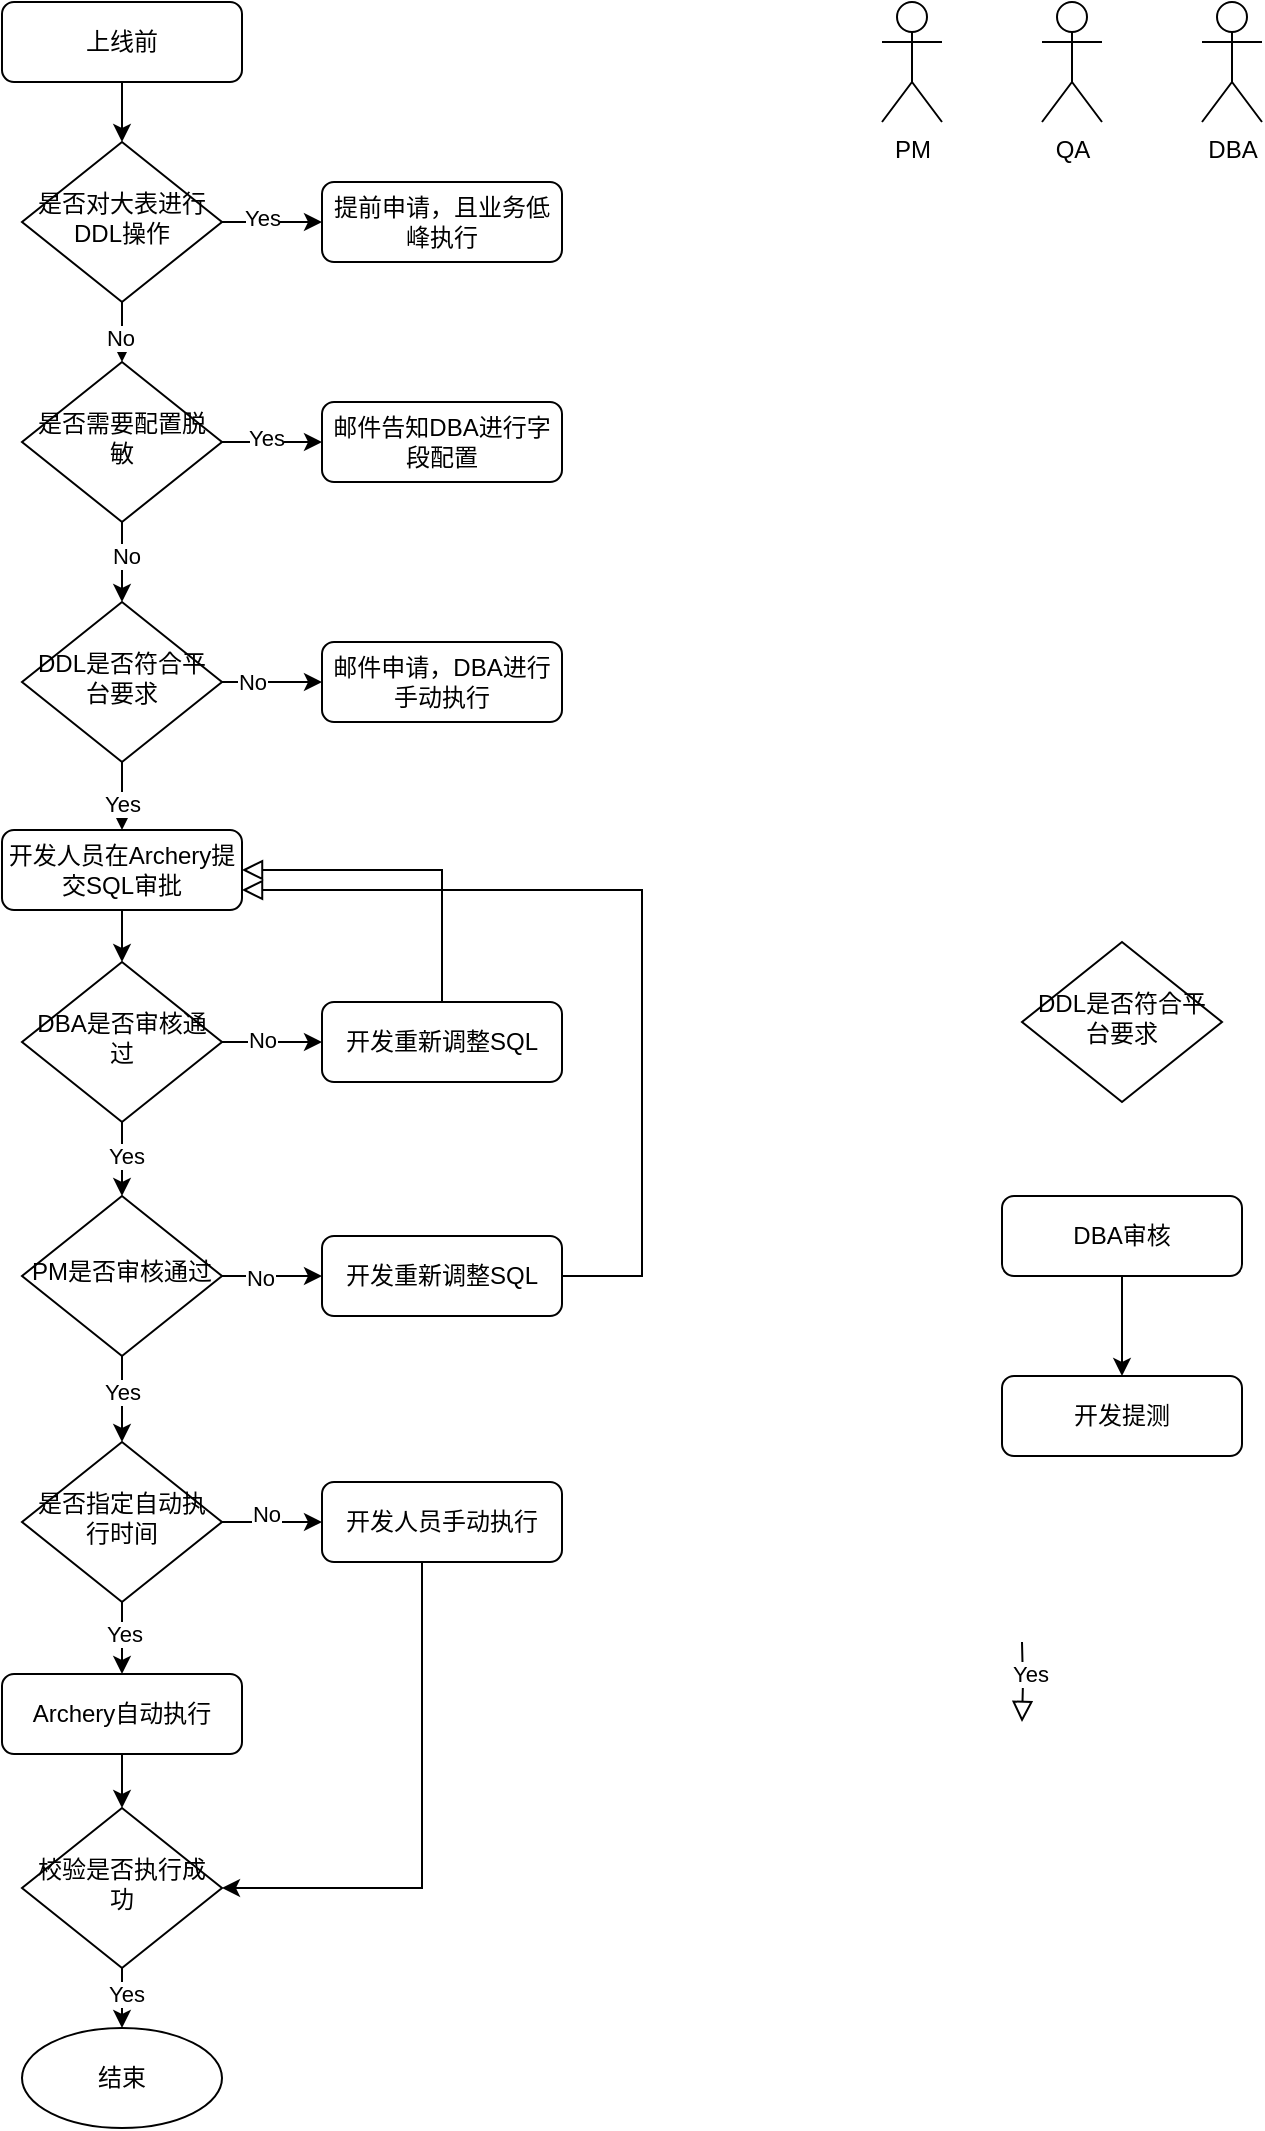 <mxfile version="20.8.5" type="github">
  <diagram id="C5RBs43oDa-KdzZeNtuy" name="Page-1">
    <mxGraphModel dx="986" dy="692" grid="1" gridSize="10" guides="1" tooltips="1" connect="1" arrows="1" fold="1" page="1" pageScale="1" pageWidth="827" pageHeight="1169" math="0" shadow="0">
      <root>
        <mxCell id="WIyWlLk6GJQsqaUBKTNV-0" />
        <mxCell id="WIyWlLk6GJQsqaUBKTNV-1" parent="WIyWlLk6GJQsqaUBKTNV-0" />
        <mxCell id="qAwDbd9RSRlS9gbkCA_I-65" style="edgeStyle=orthogonalEdgeStyle;rounded=0;orthogonalLoop=1;jettySize=auto;html=1;entryX=0.5;entryY=0;entryDx=0;entryDy=0;" edge="1" parent="WIyWlLk6GJQsqaUBKTNV-1" source="WIyWlLk6GJQsqaUBKTNV-3" target="WIyWlLk6GJQsqaUBKTNV-6">
          <mxGeometry relative="1" as="geometry" />
        </mxCell>
        <mxCell id="WIyWlLk6GJQsqaUBKTNV-3" value="上线前" style="rounded=1;whiteSpace=wrap;html=1;fontSize=12;glass=0;strokeWidth=1;shadow=0;" parent="WIyWlLk6GJQsqaUBKTNV-1" vertex="1">
          <mxGeometry x="160" y="80" width="120" height="40" as="geometry" />
        </mxCell>
        <mxCell id="qAwDbd9RSRlS9gbkCA_I-66" style="edgeStyle=orthogonalEdgeStyle;rounded=0;orthogonalLoop=1;jettySize=auto;html=1;entryX=0.5;entryY=0;entryDx=0;entryDy=0;" edge="1" parent="WIyWlLk6GJQsqaUBKTNV-1" source="WIyWlLk6GJQsqaUBKTNV-6" target="WIyWlLk6GJQsqaUBKTNV-10">
          <mxGeometry relative="1" as="geometry" />
        </mxCell>
        <mxCell id="qAwDbd9RSRlS9gbkCA_I-67" value="No" style="edgeLabel;html=1;align=center;verticalAlign=middle;resizable=0;points=[];" vertex="1" connectable="0" parent="qAwDbd9RSRlS9gbkCA_I-66">
          <mxGeometry x="-0.275" y="-1" relative="1" as="geometry">
            <mxPoint as="offset" />
          </mxGeometry>
        </mxCell>
        <mxCell id="qAwDbd9RSRlS9gbkCA_I-89" value="" style="edgeStyle=orthogonalEdgeStyle;rounded=0;orthogonalLoop=1;jettySize=auto;html=1;" edge="1" parent="WIyWlLk6GJQsqaUBKTNV-1" source="WIyWlLk6GJQsqaUBKTNV-6" target="WIyWlLk6GJQsqaUBKTNV-7">
          <mxGeometry relative="1" as="geometry" />
        </mxCell>
        <mxCell id="qAwDbd9RSRlS9gbkCA_I-90" value="Yes" style="edgeLabel;html=1;align=center;verticalAlign=middle;resizable=0;points=[];" vertex="1" connectable="0" parent="qAwDbd9RSRlS9gbkCA_I-89">
          <mxGeometry x="-0.2" y="3" relative="1" as="geometry">
            <mxPoint y="1" as="offset" />
          </mxGeometry>
        </mxCell>
        <mxCell id="WIyWlLk6GJQsqaUBKTNV-6" value="是否对大表进行DDL操作" style="rhombus;whiteSpace=wrap;html=1;shadow=0;fontFamily=Helvetica;fontSize=12;align=center;strokeWidth=1;spacing=6;spacingTop=-4;" parent="WIyWlLk6GJQsqaUBKTNV-1" vertex="1">
          <mxGeometry x="170" y="150" width="100" height="80" as="geometry" />
        </mxCell>
        <mxCell id="WIyWlLk6GJQsqaUBKTNV-7" value="提前申请，且业务低峰执行" style="rounded=1;whiteSpace=wrap;html=1;fontSize=12;glass=0;strokeWidth=1;shadow=0;" parent="WIyWlLk6GJQsqaUBKTNV-1" vertex="1">
          <mxGeometry x="320" y="170" width="120" height="40" as="geometry" />
        </mxCell>
        <mxCell id="qAwDbd9RSRlS9gbkCA_I-68" value="" style="edgeStyle=orthogonalEdgeStyle;rounded=0;orthogonalLoop=1;jettySize=auto;html=1;" edge="1" parent="WIyWlLk6GJQsqaUBKTNV-1" source="WIyWlLk6GJQsqaUBKTNV-10" target="qAwDbd9RSRlS9gbkCA_I-20">
          <mxGeometry relative="1" as="geometry" />
        </mxCell>
        <mxCell id="qAwDbd9RSRlS9gbkCA_I-69" value="No" style="edgeLabel;html=1;align=center;verticalAlign=middle;resizable=0;points=[];" vertex="1" connectable="0" parent="qAwDbd9RSRlS9gbkCA_I-68">
          <mxGeometry x="-0.186" y="2" relative="1" as="geometry">
            <mxPoint as="offset" />
          </mxGeometry>
        </mxCell>
        <mxCell id="qAwDbd9RSRlS9gbkCA_I-87" value="" style="edgeStyle=orthogonalEdgeStyle;rounded=0;orthogonalLoop=1;jettySize=auto;html=1;" edge="1" parent="WIyWlLk6GJQsqaUBKTNV-1" source="WIyWlLk6GJQsqaUBKTNV-10" target="WIyWlLk6GJQsqaUBKTNV-12">
          <mxGeometry relative="1" as="geometry" />
        </mxCell>
        <mxCell id="qAwDbd9RSRlS9gbkCA_I-88" value="Yes" style="edgeLabel;html=1;align=center;verticalAlign=middle;resizable=0;points=[];" vertex="1" connectable="0" parent="qAwDbd9RSRlS9gbkCA_I-87">
          <mxGeometry x="-0.12" y="3" relative="1" as="geometry">
            <mxPoint y="1" as="offset" />
          </mxGeometry>
        </mxCell>
        <mxCell id="WIyWlLk6GJQsqaUBKTNV-10" value="是否需要配置脱敏" style="rhombus;whiteSpace=wrap;html=1;shadow=0;fontFamily=Helvetica;fontSize=12;align=center;strokeWidth=1;spacing=6;spacingTop=-4;" parent="WIyWlLk6GJQsqaUBKTNV-1" vertex="1">
          <mxGeometry x="170" y="260" width="100" height="80" as="geometry" />
        </mxCell>
        <mxCell id="WIyWlLk6GJQsqaUBKTNV-12" value="邮件告知DBA进行字段配置" style="rounded=1;whiteSpace=wrap;html=1;fontSize=12;glass=0;strokeWidth=1;shadow=0;" parent="WIyWlLk6GJQsqaUBKTNV-1" vertex="1">
          <mxGeometry x="320" y="280" width="120" height="40" as="geometry" />
        </mxCell>
        <mxCell id="qAwDbd9RSRlS9gbkCA_I-0" value="PM" style="shape=umlActor;verticalLabelPosition=bottom;verticalAlign=top;html=1;outlineConnect=0;" vertex="1" parent="WIyWlLk6GJQsqaUBKTNV-1">
          <mxGeometry x="600" y="80" width="30" height="60" as="geometry" />
        </mxCell>
        <mxCell id="qAwDbd9RSRlS9gbkCA_I-3" value="QA" style="shape=umlActor;verticalLabelPosition=bottom;verticalAlign=top;html=1;outlineConnect=0;" vertex="1" parent="WIyWlLk6GJQsqaUBKTNV-1">
          <mxGeometry x="680" y="80" width="30" height="60" as="geometry" />
        </mxCell>
        <mxCell id="qAwDbd9RSRlS9gbkCA_I-4" value="DBA" style="shape=umlActor;verticalLabelPosition=bottom;verticalAlign=top;html=1;outlineConnect=0;" vertex="1" parent="WIyWlLk6GJQsqaUBKTNV-1">
          <mxGeometry x="760" y="80" width="30" height="60" as="geometry" />
        </mxCell>
        <mxCell id="qAwDbd9RSRlS9gbkCA_I-73" value="" style="edgeStyle=orthogonalEdgeStyle;rounded=0;orthogonalLoop=1;jettySize=auto;html=1;" edge="1" parent="WIyWlLk6GJQsqaUBKTNV-1" source="qAwDbd9RSRlS9gbkCA_I-11" target="qAwDbd9RSRlS9gbkCA_I-33">
          <mxGeometry relative="1" as="geometry" />
        </mxCell>
        <mxCell id="qAwDbd9RSRlS9gbkCA_I-11" value="开发人员在Archery提交SQL审批" style="rounded=1;whiteSpace=wrap;html=1;fontSize=12;glass=0;strokeWidth=1;shadow=0;" vertex="1" parent="WIyWlLk6GJQsqaUBKTNV-1">
          <mxGeometry x="160" y="494" width="120" height="40" as="geometry" />
        </mxCell>
        <mxCell id="qAwDbd9RSRlS9gbkCA_I-15" style="edgeStyle=orthogonalEdgeStyle;rounded=0;orthogonalLoop=1;jettySize=auto;html=1;" edge="1" parent="WIyWlLk6GJQsqaUBKTNV-1" source="qAwDbd9RSRlS9gbkCA_I-12" target="qAwDbd9RSRlS9gbkCA_I-14">
          <mxGeometry relative="1" as="geometry" />
        </mxCell>
        <mxCell id="qAwDbd9RSRlS9gbkCA_I-12" value="DBA审核" style="rounded=1;whiteSpace=wrap;html=1;fontSize=12;glass=0;strokeWidth=1;shadow=0;" vertex="1" parent="WIyWlLk6GJQsqaUBKTNV-1">
          <mxGeometry x="660" y="677" width="120" height="40" as="geometry" />
        </mxCell>
        <mxCell id="qAwDbd9RSRlS9gbkCA_I-14" value="开发提测" style="rounded=1;whiteSpace=wrap;html=1;fontSize=12;glass=0;strokeWidth=1;shadow=0;" vertex="1" parent="WIyWlLk6GJQsqaUBKTNV-1">
          <mxGeometry x="660" y="767" width="120" height="40" as="geometry" />
        </mxCell>
        <mxCell id="qAwDbd9RSRlS9gbkCA_I-17" value="DDL是否符合平台要求" style="rhombus;whiteSpace=wrap;html=1;shadow=0;fontFamily=Helvetica;fontSize=12;align=center;strokeWidth=1;spacing=6;spacingTop=-4;" vertex="1" parent="WIyWlLk6GJQsqaUBKTNV-1">
          <mxGeometry x="670" y="550" width="100" height="80" as="geometry" />
        </mxCell>
        <mxCell id="qAwDbd9RSRlS9gbkCA_I-71" value="" style="edgeStyle=orthogonalEdgeStyle;rounded=0;orthogonalLoop=1;jettySize=auto;html=1;" edge="1" parent="WIyWlLk6GJQsqaUBKTNV-1" source="qAwDbd9RSRlS9gbkCA_I-20" target="qAwDbd9RSRlS9gbkCA_I-11">
          <mxGeometry relative="1" as="geometry" />
        </mxCell>
        <mxCell id="qAwDbd9RSRlS9gbkCA_I-72" value="Yes" style="edgeLabel;html=1;align=center;verticalAlign=middle;resizable=0;points=[];" vertex="1" connectable="0" parent="qAwDbd9RSRlS9gbkCA_I-71">
          <mxGeometry x="-0.105" relative="1" as="geometry">
            <mxPoint y="1" as="offset" />
          </mxGeometry>
        </mxCell>
        <mxCell id="qAwDbd9RSRlS9gbkCA_I-85" value="" style="edgeStyle=orthogonalEdgeStyle;rounded=0;orthogonalLoop=1;jettySize=auto;html=1;" edge="1" parent="WIyWlLk6GJQsqaUBKTNV-1" source="qAwDbd9RSRlS9gbkCA_I-20" target="qAwDbd9RSRlS9gbkCA_I-21">
          <mxGeometry relative="1" as="geometry" />
        </mxCell>
        <mxCell id="qAwDbd9RSRlS9gbkCA_I-86" value="No" style="edgeLabel;html=1;align=center;verticalAlign=middle;resizable=0;points=[];" vertex="1" connectable="0" parent="qAwDbd9RSRlS9gbkCA_I-85">
          <mxGeometry x="-0.4" y="1" relative="1" as="geometry">
            <mxPoint y="1" as="offset" />
          </mxGeometry>
        </mxCell>
        <mxCell id="qAwDbd9RSRlS9gbkCA_I-20" value="DDL是否符合平台要求" style="rhombus;whiteSpace=wrap;html=1;shadow=0;fontFamily=Helvetica;fontSize=12;align=center;strokeWidth=1;spacing=6;spacingTop=-4;" vertex="1" parent="WIyWlLk6GJQsqaUBKTNV-1">
          <mxGeometry x="170" y="380" width="100" height="80" as="geometry" />
        </mxCell>
        <mxCell id="qAwDbd9RSRlS9gbkCA_I-21" value="邮件申请，DBA进行手动执行" style="rounded=1;whiteSpace=wrap;html=1;fontSize=12;glass=0;strokeWidth=1;shadow=0;" vertex="1" parent="WIyWlLk6GJQsqaUBKTNV-1">
          <mxGeometry x="320" y="400" width="120" height="40" as="geometry" />
        </mxCell>
        <mxCell id="qAwDbd9RSRlS9gbkCA_I-92" value="" style="edgeStyle=orthogonalEdgeStyle;rounded=0;orthogonalLoop=1;jettySize=auto;html=1;" edge="1" parent="WIyWlLk6GJQsqaUBKTNV-1" source="qAwDbd9RSRlS9gbkCA_I-29" target="qAwDbd9RSRlS9gbkCA_I-91">
          <mxGeometry relative="1" as="geometry" />
        </mxCell>
        <mxCell id="qAwDbd9RSRlS9gbkCA_I-29" value="Archery自动执行" style="rounded=1;whiteSpace=wrap;html=1;fontSize=12;glass=0;strokeWidth=1;shadow=0;" vertex="1" parent="WIyWlLk6GJQsqaUBKTNV-1">
          <mxGeometry x="160" y="916" width="120" height="40" as="geometry" />
        </mxCell>
        <mxCell id="qAwDbd9RSRlS9gbkCA_I-74" value="" style="edgeStyle=orthogonalEdgeStyle;rounded=0;orthogonalLoop=1;jettySize=auto;html=1;" edge="1" parent="WIyWlLk6GJQsqaUBKTNV-1" source="qAwDbd9RSRlS9gbkCA_I-33" target="qAwDbd9RSRlS9gbkCA_I-42">
          <mxGeometry relative="1" as="geometry" />
        </mxCell>
        <mxCell id="qAwDbd9RSRlS9gbkCA_I-75" value="Yes" style="edgeLabel;html=1;align=center;verticalAlign=middle;resizable=0;points=[];" vertex="1" connectable="0" parent="qAwDbd9RSRlS9gbkCA_I-74">
          <mxGeometry x="-0.225" y="2" relative="1" as="geometry">
            <mxPoint as="offset" />
          </mxGeometry>
        </mxCell>
        <mxCell id="qAwDbd9RSRlS9gbkCA_I-83" value="" style="edgeStyle=orthogonalEdgeStyle;rounded=0;orthogonalLoop=1;jettySize=auto;html=1;" edge="1" parent="WIyWlLk6GJQsqaUBKTNV-1" source="qAwDbd9RSRlS9gbkCA_I-33" target="qAwDbd9RSRlS9gbkCA_I-34">
          <mxGeometry relative="1" as="geometry" />
        </mxCell>
        <mxCell id="qAwDbd9RSRlS9gbkCA_I-84" value="No" style="edgeLabel;html=1;align=center;verticalAlign=middle;resizable=0;points=[];" vertex="1" connectable="0" parent="qAwDbd9RSRlS9gbkCA_I-83">
          <mxGeometry x="-0.2" y="2" relative="1" as="geometry">
            <mxPoint y="1" as="offset" />
          </mxGeometry>
        </mxCell>
        <mxCell id="qAwDbd9RSRlS9gbkCA_I-33" value="DBA是否审核通过" style="rhombus;whiteSpace=wrap;html=1;shadow=0;fontFamily=Helvetica;fontSize=12;align=center;strokeWidth=1;spacing=6;spacingTop=-4;" vertex="1" parent="WIyWlLk6GJQsqaUBKTNV-1">
          <mxGeometry x="170" y="560" width="100" height="80" as="geometry" />
        </mxCell>
        <mxCell id="qAwDbd9RSRlS9gbkCA_I-34" value="开发重新调整SQL" style="rounded=1;whiteSpace=wrap;html=1;fontSize=12;glass=0;strokeWidth=1;shadow=0;" vertex="1" parent="WIyWlLk6GJQsqaUBKTNV-1">
          <mxGeometry x="320" y="580" width="120" height="40" as="geometry" />
        </mxCell>
        <mxCell id="qAwDbd9RSRlS9gbkCA_I-37" value="" style="edgeStyle=orthogonalEdgeStyle;rounded=0;html=1;jettySize=auto;orthogonalLoop=1;fontSize=11;endArrow=block;endFill=0;endSize=8;strokeWidth=1;shadow=0;labelBackgroundColor=none;exitX=0.5;exitY=0;exitDx=0;exitDy=0;entryX=1;entryY=0.5;entryDx=0;entryDy=0;" edge="1" parent="WIyWlLk6GJQsqaUBKTNV-1" source="qAwDbd9RSRlS9gbkCA_I-34" target="qAwDbd9RSRlS9gbkCA_I-11">
          <mxGeometry y="10" relative="1" as="geometry">
            <mxPoint as="offset" />
            <mxPoint x="280" y="407" as="sourcePoint" />
            <mxPoint x="390" y="494" as="targetPoint" />
            <Array as="points">
              <mxPoint x="380" y="514" />
            </Array>
          </mxGeometry>
        </mxCell>
        <mxCell id="qAwDbd9RSRlS9gbkCA_I-76" value="" style="edgeStyle=orthogonalEdgeStyle;rounded=0;orthogonalLoop=1;jettySize=auto;html=1;" edge="1" parent="WIyWlLk6GJQsqaUBKTNV-1" source="qAwDbd9RSRlS9gbkCA_I-42" target="qAwDbd9RSRlS9gbkCA_I-46">
          <mxGeometry relative="1" as="geometry" />
        </mxCell>
        <mxCell id="qAwDbd9RSRlS9gbkCA_I-77" value="Yes" style="edgeLabel;html=1;align=center;verticalAlign=middle;resizable=0;points=[];" vertex="1" connectable="0" parent="qAwDbd9RSRlS9gbkCA_I-76">
          <mxGeometry x="-0.175" relative="1" as="geometry">
            <mxPoint as="offset" />
          </mxGeometry>
        </mxCell>
        <mxCell id="qAwDbd9RSRlS9gbkCA_I-80" value="" style="edgeStyle=orthogonalEdgeStyle;rounded=0;orthogonalLoop=1;jettySize=auto;html=1;" edge="1" parent="WIyWlLk6GJQsqaUBKTNV-1" source="qAwDbd9RSRlS9gbkCA_I-42" target="qAwDbd9RSRlS9gbkCA_I-43">
          <mxGeometry relative="1" as="geometry" />
        </mxCell>
        <mxCell id="qAwDbd9RSRlS9gbkCA_I-82" value="No" style="edgeLabel;html=1;align=center;verticalAlign=middle;resizable=0;points=[];" vertex="1" connectable="0" parent="qAwDbd9RSRlS9gbkCA_I-80">
          <mxGeometry x="-0.24" relative="1" as="geometry">
            <mxPoint y="1" as="offset" />
          </mxGeometry>
        </mxCell>
        <mxCell id="qAwDbd9RSRlS9gbkCA_I-42" value="PM是否审核通过" style="rhombus;whiteSpace=wrap;html=1;shadow=0;fontFamily=Helvetica;fontSize=12;align=center;strokeWidth=1;spacing=6;spacingTop=-4;" vertex="1" parent="WIyWlLk6GJQsqaUBKTNV-1">
          <mxGeometry x="170" y="677" width="100" height="80" as="geometry" />
        </mxCell>
        <mxCell id="qAwDbd9RSRlS9gbkCA_I-43" value="开发重新调整SQL" style="rounded=1;whiteSpace=wrap;html=1;fontSize=12;glass=0;strokeWidth=1;shadow=0;" vertex="1" parent="WIyWlLk6GJQsqaUBKTNV-1">
          <mxGeometry x="320" y="697" width="120" height="40" as="geometry" />
        </mxCell>
        <mxCell id="qAwDbd9RSRlS9gbkCA_I-45" value="" style="edgeStyle=orthogonalEdgeStyle;rounded=0;html=1;jettySize=auto;orthogonalLoop=1;fontSize=11;endArrow=block;endFill=0;endSize=8;strokeWidth=1;shadow=0;labelBackgroundColor=none;exitX=1;exitY=0.5;exitDx=0;exitDy=0;entryX=1;entryY=0.75;entryDx=0;entryDy=0;" edge="1" parent="WIyWlLk6GJQsqaUBKTNV-1" source="qAwDbd9RSRlS9gbkCA_I-43" target="qAwDbd9RSRlS9gbkCA_I-11">
          <mxGeometry y="10" relative="1" as="geometry">
            <mxPoint as="offset" />
            <mxPoint x="570" y="734" as="sourcePoint" />
            <mxPoint x="440" y="524" as="targetPoint" />
            <Array as="points">
              <mxPoint x="480" y="717" />
              <mxPoint x="480" y="524" />
            </Array>
          </mxGeometry>
        </mxCell>
        <mxCell id="qAwDbd9RSRlS9gbkCA_I-62" style="edgeStyle=orthogonalEdgeStyle;rounded=0;orthogonalLoop=1;jettySize=auto;html=1;exitX=1;exitY=0.5;exitDx=0;exitDy=0;entryX=0;entryY=0.5;entryDx=0;entryDy=0;" edge="1" parent="WIyWlLk6GJQsqaUBKTNV-1" source="qAwDbd9RSRlS9gbkCA_I-46" target="qAwDbd9RSRlS9gbkCA_I-63">
          <mxGeometry relative="1" as="geometry">
            <mxPoint x="330" y="854" as="targetPoint" />
          </mxGeometry>
        </mxCell>
        <mxCell id="qAwDbd9RSRlS9gbkCA_I-64" value="No" style="edgeLabel;html=1;align=center;verticalAlign=middle;resizable=0;points=[];" vertex="1" connectable="0" parent="qAwDbd9RSRlS9gbkCA_I-62">
          <mxGeometry x="-0.12" y="5" relative="1" as="geometry">
            <mxPoint y="1" as="offset" />
          </mxGeometry>
        </mxCell>
        <mxCell id="qAwDbd9RSRlS9gbkCA_I-78" value="" style="edgeStyle=orthogonalEdgeStyle;rounded=0;orthogonalLoop=1;jettySize=auto;html=1;" edge="1" parent="WIyWlLk6GJQsqaUBKTNV-1" source="qAwDbd9RSRlS9gbkCA_I-46" target="qAwDbd9RSRlS9gbkCA_I-29">
          <mxGeometry relative="1" as="geometry" />
        </mxCell>
        <mxCell id="qAwDbd9RSRlS9gbkCA_I-79" value="Yes" style="edgeLabel;html=1;align=center;verticalAlign=middle;resizable=0;points=[];" vertex="1" connectable="0" parent="qAwDbd9RSRlS9gbkCA_I-78">
          <mxGeometry x="-0.3" y="1" relative="1" as="geometry">
            <mxPoint as="offset" />
          </mxGeometry>
        </mxCell>
        <mxCell id="qAwDbd9RSRlS9gbkCA_I-46" value="是否指定自动执行时间" style="rhombus;whiteSpace=wrap;html=1;shadow=0;fontFamily=Helvetica;fontSize=12;align=center;strokeWidth=1;spacing=6;spacingTop=-4;" vertex="1" parent="WIyWlLk6GJQsqaUBKTNV-1">
          <mxGeometry x="170" y="800" width="100" height="80" as="geometry" />
        </mxCell>
        <mxCell id="qAwDbd9RSRlS9gbkCA_I-54" value="" style="rounded=0;html=1;jettySize=auto;orthogonalLoop=1;fontSize=11;endArrow=block;endFill=0;endSize=8;strokeWidth=1;shadow=0;labelBackgroundColor=none;edgeStyle=orthogonalEdgeStyle;" edge="1" parent="WIyWlLk6GJQsqaUBKTNV-1">
          <mxGeometry x="0.333" y="20" relative="1" as="geometry">
            <mxPoint as="offset" />
            <mxPoint x="670" y="940" as="targetPoint" />
            <mxPoint x="670" y="900" as="sourcePoint" />
          </mxGeometry>
        </mxCell>
        <mxCell id="qAwDbd9RSRlS9gbkCA_I-55" value="Yes" style="edgeLabel;html=1;align=center;verticalAlign=middle;resizable=0;points=[];" vertex="1" connectable="0" parent="qAwDbd9RSRlS9gbkCA_I-54">
          <mxGeometry x="-0.26" y="3" relative="1" as="geometry">
            <mxPoint as="offset" />
          </mxGeometry>
        </mxCell>
        <mxCell id="qAwDbd9RSRlS9gbkCA_I-93" style="edgeStyle=orthogonalEdgeStyle;rounded=0;orthogonalLoop=1;jettySize=auto;html=1;entryX=1;entryY=0.5;entryDx=0;entryDy=0;" edge="1" parent="WIyWlLk6GJQsqaUBKTNV-1" source="qAwDbd9RSRlS9gbkCA_I-63" target="qAwDbd9RSRlS9gbkCA_I-91">
          <mxGeometry relative="1" as="geometry">
            <Array as="points">
              <mxPoint x="370" y="1023" />
            </Array>
          </mxGeometry>
        </mxCell>
        <mxCell id="qAwDbd9RSRlS9gbkCA_I-63" value="开发人员手动执行" style="rounded=1;whiteSpace=wrap;html=1;fontSize=12;glass=0;strokeWidth=1;shadow=0;" vertex="1" parent="WIyWlLk6GJQsqaUBKTNV-1">
          <mxGeometry x="320" y="820" width="120" height="40" as="geometry" />
        </mxCell>
        <mxCell id="qAwDbd9RSRlS9gbkCA_I-94" style="edgeStyle=orthogonalEdgeStyle;rounded=0;orthogonalLoop=1;jettySize=auto;html=1;exitX=0.5;exitY=1;exitDx=0;exitDy=0;entryX=0.5;entryY=0;entryDx=0;entryDy=0;entryPerimeter=0;" edge="1" parent="WIyWlLk6GJQsqaUBKTNV-1" source="qAwDbd9RSRlS9gbkCA_I-91" target="qAwDbd9RSRlS9gbkCA_I-96">
          <mxGeometry relative="1" as="geometry">
            <mxPoint x="220" y="1103" as="targetPoint" />
          </mxGeometry>
        </mxCell>
        <mxCell id="qAwDbd9RSRlS9gbkCA_I-95" value="Yes" style="edgeLabel;html=1;align=center;verticalAlign=middle;resizable=0;points=[];" vertex="1" connectable="0" parent="qAwDbd9RSRlS9gbkCA_I-94">
          <mxGeometry x="-0.125" y="2" relative="1" as="geometry">
            <mxPoint as="offset" />
          </mxGeometry>
        </mxCell>
        <mxCell id="qAwDbd9RSRlS9gbkCA_I-91" value="校验是否执行成功" style="rhombus;whiteSpace=wrap;html=1;shadow=0;fontFamily=Helvetica;fontSize=12;align=center;strokeWidth=1;spacing=6;spacingTop=-4;" vertex="1" parent="WIyWlLk6GJQsqaUBKTNV-1">
          <mxGeometry x="170" y="983" width="100" height="80" as="geometry" />
        </mxCell>
        <mxCell id="qAwDbd9RSRlS9gbkCA_I-96" value="结束" style="ellipse;whiteSpace=wrap;html=1;" vertex="1" parent="WIyWlLk6GJQsqaUBKTNV-1">
          <mxGeometry x="170" y="1093" width="100" height="50" as="geometry" />
        </mxCell>
      </root>
    </mxGraphModel>
  </diagram>
</mxfile>
